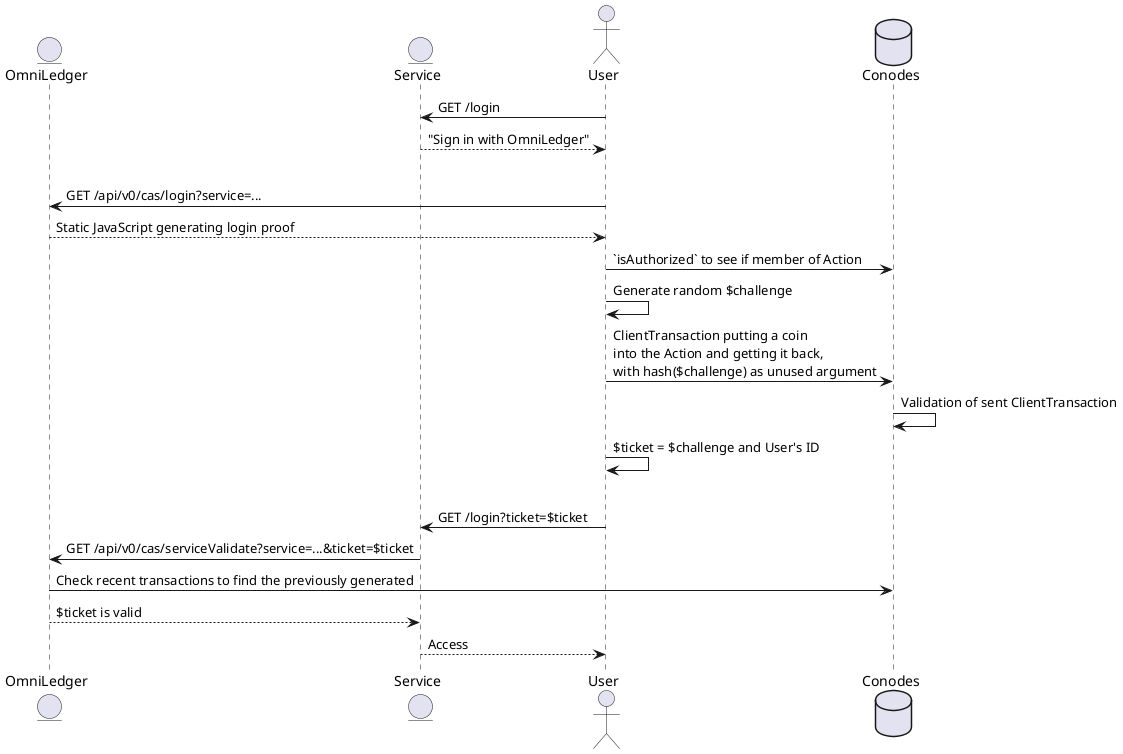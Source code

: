 @startuml

entity OmniLedger
entity Service
actor User
database Conodes

User		-> Service:	GET /login
return				"Sign in with OmniLedger" 

|||

User		-> OmniLedger:	GET /api/v0/cas/login?service=...
return				Static JavaScript generating login proof
User		-> Conodes:	`isAuthorized` to see if member of Action
User		-> User:	Generate random $challenge
User		-> Conodes:	ClientTransaction putting a coin\ninto the Action and getting it back,\nwith hash($challenge) as unused argument
Conodes		-> Conodes:	Validation of sent ClientTransaction
User		-> User:	$ticket = $challenge and User's ID

|||

User		-> Service:	GET /login?ticket=$ticket
Service		-> OmniLedger:	GET /api/v0/cas/serviceValidate?service=...&ticket=$ticket
OmniLedger	-> Conodes:	Check recent transactions to find the previously generated
OmniLedger	--> Service:	$ticket is valid
Service		--> User:	Access

@enduml
